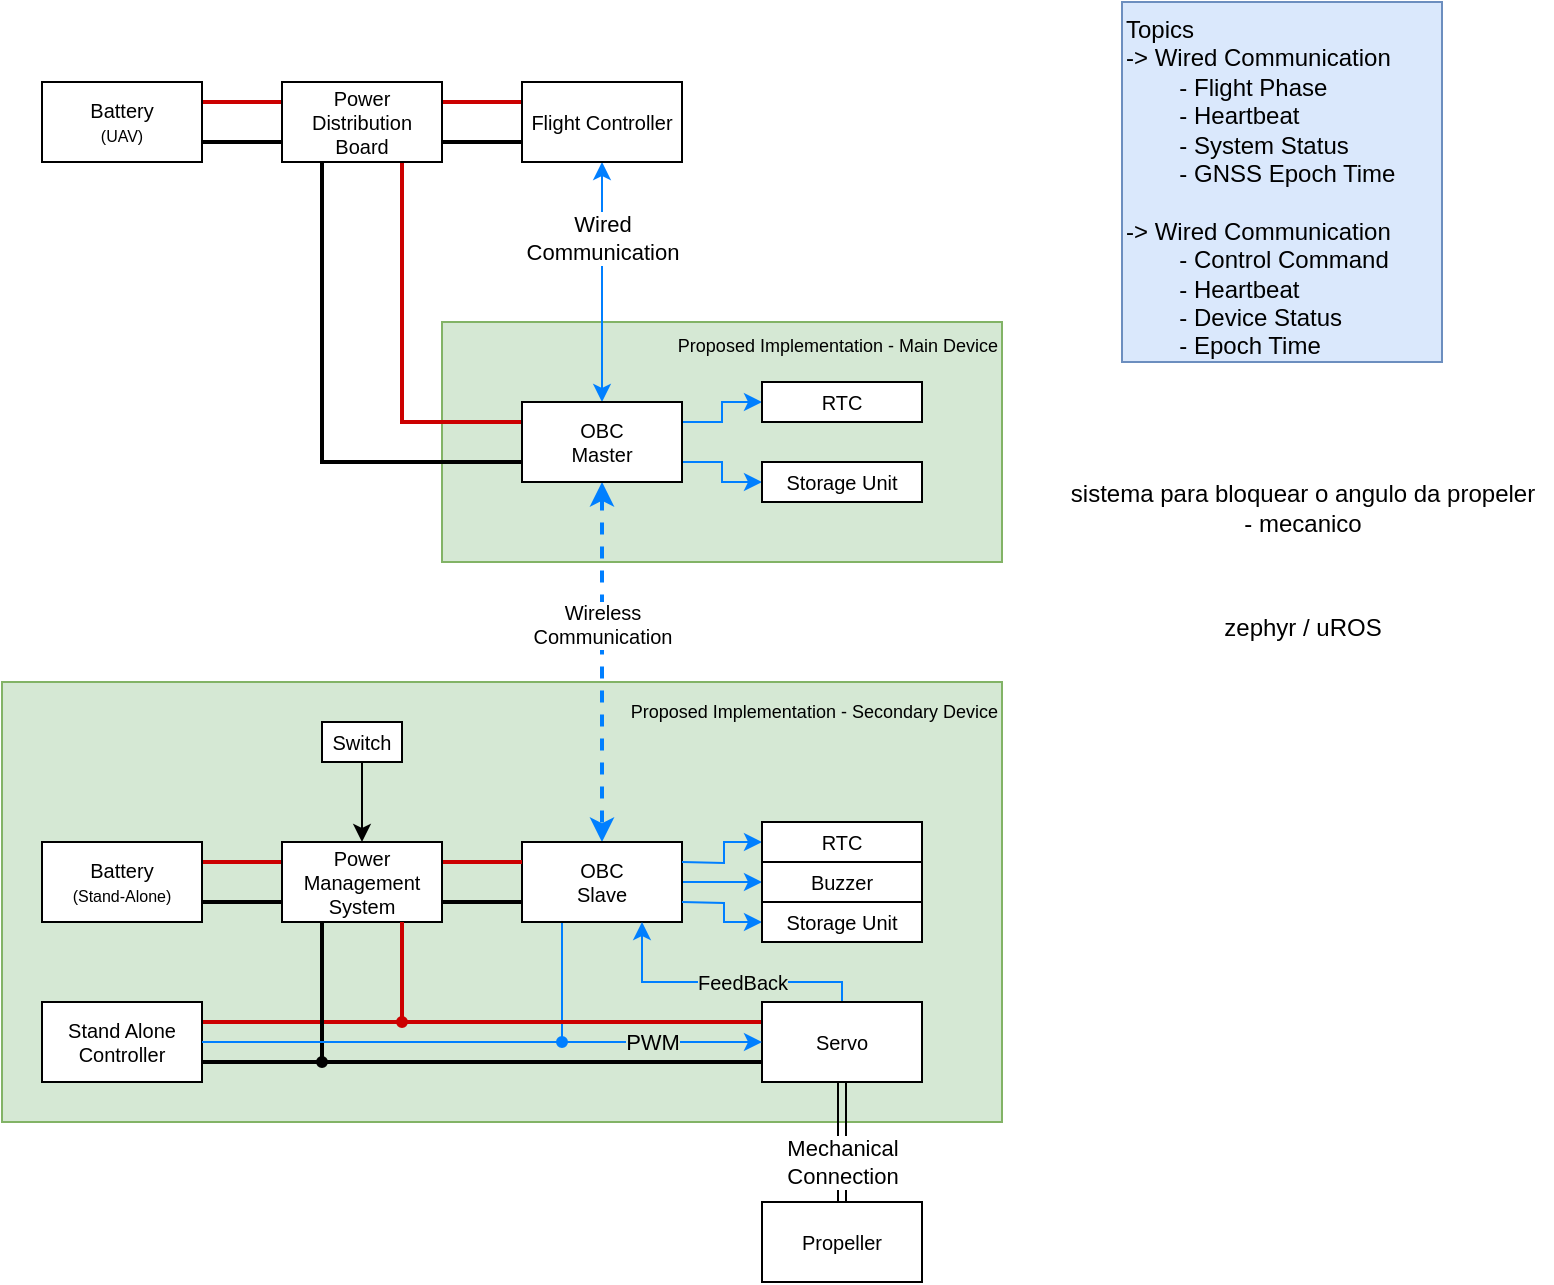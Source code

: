 <mxfile version="22.1.7" type="github" pages="4">
  <diagram name="system_diagram" id="tVcE4QUrPDovp9rtR5pz">
    <mxGraphModel dx="1434" dy="793" grid="1" gridSize="5" guides="1" tooltips="1" connect="1" arrows="1" fold="1" page="1" pageScale="1" pageWidth="1169" pageHeight="827" math="0" shadow="0">
      <root>
        <mxCell id="0" />
        <mxCell id="1" parent="0" />
        <mxCell id="_uj4PQ5bRNfCSbIJm02j-57" value="&lt;span style=&quot;color: rgb(0, 0, 0); font-family: Helvetica; font-size: 9px; font-style: normal; font-variant-ligatures: normal; font-variant-caps: normal; font-weight: 400; letter-spacing: normal; orphans: 2; text-indent: 0px; text-transform: none; widows: 2; word-spacing: 0px; -webkit-text-stroke-width: 0px; text-decoration-thickness: initial; text-decoration-style: initial; text-decoration-color: initial; float: none; display: inline !important;&quot;&gt;Proposed Implementation - Secondary Device&lt;br&gt;&lt;/span&gt;" style="rounded=0;whiteSpace=wrap;html=1;fillColor=#d5e8d4;strokeColor=#82b366;verticalAlign=top;align=right;labelBackgroundColor=none;" parent="1" vertex="1">
          <mxGeometry x="100" y="360" width="500" height="220" as="geometry" />
        </mxCell>
        <mxCell id="_uj4PQ5bRNfCSbIJm02j-56" value="Proposed Implementation - Main Device" style="rounded=0;whiteSpace=wrap;html=1;fillColor=#d5e8d4;strokeColor=#82b366;verticalAlign=top;align=right;fontSize=9;fontStyle=0" parent="1" vertex="1">
          <mxGeometry x="320" y="180" width="280" height="120" as="geometry" />
        </mxCell>
        <mxCell id="_uj4PQ5bRNfCSbIJm02j-11" style="edgeStyle=orthogonalEdgeStyle;rounded=0;orthogonalLoop=1;jettySize=auto;html=1;exitX=1;exitY=0.25;exitDx=0;exitDy=0;entryX=0;entryY=0.25;entryDx=0;entryDy=0;strokeColor=#CC0000;endArrow=none;endFill=0;strokeWidth=2;fontSize=10;" parent="1" source="_uj4PQ5bRNfCSbIJm02j-1" target="_uj4PQ5bRNfCSbIJm02j-2" edge="1">
          <mxGeometry relative="1" as="geometry" />
        </mxCell>
        <mxCell id="_uj4PQ5bRNfCSbIJm02j-12" style="edgeStyle=orthogonalEdgeStyle;rounded=0;orthogonalLoop=1;jettySize=auto;html=1;exitX=1;exitY=0.75;exitDx=0;exitDy=0;entryX=0;entryY=0.75;entryDx=0;entryDy=0;endArrow=none;endFill=0;strokeWidth=2;fontSize=10;" parent="1" source="_uj4PQ5bRNfCSbIJm02j-1" target="_uj4PQ5bRNfCSbIJm02j-2" edge="1">
          <mxGeometry relative="1" as="geometry" />
        </mxCell>
        <mxCell id="_uj4PQ5bRNfCSbIJm02j-1" value="Battery&lt;br style=&quot;font-size: 10px;&quot;&gt;&lt;font style=&quot;font-size: 8px;&quot;&gt;(UAV)&lt;/font&gt;" style="rounded=0;whiteSpace=wrap;html=1;fontSize=10;" parent="1" vertex="1">
          <mxGeometry x="120" y="60" width="80" height="40" as="geometry" />
        </mxCell>
        <mxCell id="_uj4PQ5bRNfCSbIJm02j-13" style="edgeStyle=orthogonalEdgeStyle;rounded=0;orthogonalLoop=1;jettySize=auto;html=1;exitX=1;exitY=0.25;exitDx=0;exitDy=0;entryX=0;entryY=0.25;entryDx=0;entryDy=0;strokeColor=#CC0000;endArrow=none;endFill=0;strokeWidth=2;fontSize=10;" parent="1" source="_uj4PQ5bRNfCSbIJm02j-2" target="_uj4PQ5bRNfCSbIJm02j-4" edge="1">
          <mxGeometry relative="1" as="geometry" />
        </mxCell>
        <mxCell id="_uj4PQ5bRNfCSbIJm02j-14" style="edgeStyle=orthogonalEdgeStyle;rounded=0;orthogonalLoop=1;jettySize=auto;html=1;exitX=1;exitY=0.75;exitDx=0;exitDy=0;entryX=0;entryY=0.75;entryDx=0;entryDy=0;endArrow=none;endFill=0;strokeWidth=2;fontSize=10;" parent="1" source="_uj4PQ5bRNfCSbIJm02j-2" target="_uj4PQ5bRNfCSbIJm02j-4" edge="1">
          <mxGeometry relative="1" as="geometry" />
        </mxCell>
        <mxCell id="_uj4PQ5bRNfCSbIJm02j-21" style="edgeStyle=orthogonalEdgeStyle;rounded=0;orthogonalLoop=1;jettySize=auto;html=1;exitX=0.75;exitY=1;exitDx=0;exitDy=0;entryX=0;entryY=0.25;entryDx=0;entryDy=0;strokeColor=#CC0000;endArrow=none;endFill=0;strokeWidth=2;fontSize=10;" parent="1" source="_uj4PQ5bRNfCSbIJm02j-2" target="_uj4PQ5bRNfCSbIJm02j-6" edge="1">
          <mxGeometry relative="1" as="geometry" />
        </mxCell>
        <mxCell id="_uj4PQ5bRNfCSbIJm02j-22" style="edgeStyle=orthogonalEdgeStyle;rounded=0;orthogonalLoop=1;jettySize=auto;html=1;exitX=0.25;exitY=1;exitDx=0;exitDy=0;entryX=0;entryY=0.75;entryDx=0;entryDy=0;endArrow=none;endFill=0;strokeWidth=2;fontSize=10;" parent="1" source="_uj4PQ5bRNfCSbIJm02j-2" target="_uj4PQ5bRNfCSbIJm02j-6" edge="1">
          <mxGeometry relative="1" as="geometry" />
        </mxCell>
        <mxCell id="_uj4PQ5bRNfCSbIJm02j-2" value="Power Distribution Board" style="rounded=0;whiteSpace=wrap;html=1;fontSize=10;" parent="1" vertex="1">
          <mxGeometry x="240" y="60" width="80" height="40" as="geometry" />
        </mxCell>
        <mxCell id="_uj4PQ5bRNfCSbIJm02j-19" style="edgeStyle=orthogonalEdgeStyle;rounded=0;orthogonalLoop=1;jettySize=auto;html=1;exitX=0.5;exitY=1;exitDx=0;exitDy=0;entryX=0.5;entryY=0;entryDx=0;entryDy=0;strokeColor=#007FFF;fontSize=10;startArrow=classic;startFill=1;endArrow=classic;endFill=1;" parent="1" source="_uj4PQ5bRNfCSbIJm02j-4" target="_uj4PQ5bRNfCSbIJm02j-6" edge="1">
          <mxGeometry relative="1" as="geometry" />
        </mxCell>
        <mxCell id="s3DaozMgUBLGVRtoMl2w-2" value="&lt;div&gt;Wired&lt;/div&gt;&lt;div&gt;Communication&lt;/div&gt;" style="edgeLabel;html=1;align=center;verticalAlign=middle;resizable=0;points=[];" parent="_uj4PQ5bRNfCSbIJm02j-19" vertex="1" connectable="0">
          <mxGeometry x="-0.225" y="2" relative="1" as="geometry">
            <mxPoint x="-2" y="-9" as="offset" />
          </mxGeometry>
        </mxCell>
        <mxCell id="_uj4PQ5bRNfCSbIJm02j-4" value="Flight Controller" style="rounded=0;whiteSpace=wrap;html=1;fontSize=10;" parent="1" vertex="1">
          <mxGeometry x="360" y="60" width="80" height="40" as="geometry" />
        </mxCell>
        <mxCell id="_uj4PQ5bRNfCSbIJm02j-9" value="" style="edgeStyle=orthogonalEdgeStyle;rounded=0;orthogonalLoop=1;jettySize=auto;html=1;strokeColor=#007FFF;exitX=1;exitY=0.25;exitDx=0;exitDy=0;fontSize=10;" parent="1" source="_uj4PQ5bRNfCSbIJm02j-6" target="_uj4PQ5bRNfCSbIJm02j-8" edge="1">
          <mxGeometry relative="1" as="geometry" />
        </mxCell>
        <mxCell id="_uj4PQ5bRNfCSbIJm02j-23" style="edgeStyle=orthogonalEdgeStyle;rounded=0;orthogonalLoop=1;jettySize=auto;html=1;exitX=1;exitY=0.75;exitDx=0;exitDy=0;entryX=0;entryY=0.5;entryDx=0;entryDy=0;strokeColor=#007FFF;fontSize=10;" parent="1" source="_uj4PQ5bRNfCSbIJm02j-6" target="_uj4PQ5bRNfCSbIJm02j-10" edge="1">
          <mxGeometry relative="1" as="geometry" />
        </mxCell>
        <mxCell id="_uj4PQ5bRNfCSbIJm02j-25" value="" style="edgeStyle=orthogonalEdgeStyle;rounded=0;orthogonalLoop=1;jettySize=auto;html=1;dashed=1;strokeWidth=2;strokeColor=#007FFF;fontSize=10;startArrow=classic;startFill=1;" parent="1" source="_uj4PQ5bRNfCSbIJm02j-6" target="_uj4PQ5bRNfCSbIJm02j-24" edge="1">
          <mxGeometry relative="1" as="geometry" />
        </mxCell>
        <mxCell id="_uj4PQ5bRNfCSbIJm02j-55" value="Wireless&lt;br style=&quot;font-size: 10px;&quot;&gt;Communication" style="edgeLabel;html=1;align=center;verticalAlign=middle;resizable=0;points=[];fontSize=10;" parent="_uj4PQ5bRNfCSbIJm02j-25" vertex="1" connectable="0">
          <mxGeometry x="0.15" y="2" relative="1" as="geometry">
            <mxPoint x="-2" y="-33" as="offset" />
          </mxGeometry>
        </mxCell>
        <mxCell id="_uj4PQ5bRNfCSbIJm02j-6" value="OBC&lt;br style=&quot;font-size: 10px;&quot;&gt;Master" style="rounded=0;whiteSpace=wrap;html=1;fontSize=10;" parent="1" vertex="1">
          <mxGeometry x="360" y="220" width="80" height="40" as="geometry" />
        </mxCell>
        <mxCell id="_uj4PQ5bRNfCSbIJm02j-8" value="RTC" style="rounded=0;whiteSpace=wrap;html=1;fontSize=10;" parent="1" vertex="1">
          <mxGeometry x="480" y="210" width="80" height="20" as="geometry" />
        </mxCell>
        <mxCell id="_uj4PQ5bRNfCSbIJm02j-10" value="Storage Unit" style="rounded=0;whiteSpace=wrap;html=1;fontSize=10;" parent="1" vertex="1">
          <mxGeometry x="480" y="250" width="80" height="20" as="geometry" />
        </mxCell>
        <mxCell id="bVLdCfMsv9ZkEpp4oeo9-4" style="edgeStyle=orthogonalEdgeStyle;rounded=0;orthogonalLoop=1;jettySize=auto;html=1;exitX=1;exitY=0.5;exitDx=0;exitDy=0;entryX=0;entryY=0.5;entryDx=0;entryDy=0;strokeColor=#007FFF;" parent="1" source="_uj4PQ5bRNfCSbIJm02j-24" target="bVLdCfMsv9ZkEpp4oeo9-1" edge="1">
          <mxGeometry relative="1" as="geometry" />
        </mxCell>
        <mxCell id="bVLdCfMsv9ZkEpp4oeo9-6" style="edgeStyle=orthogonalEdgeStyle;rounded=0;orthogonalLoop=1;jettySize=auto;html=1;exitX=0.25;exitY=1;exitDx=0;exitDy=0;entryX=0.5;entryY=0;entryDx=0;entryDy=0;strokeColor=#007FFF;endArrow=none;endFill=0;" parent="1" source="_uj4PQ5bRNfCSbIJm02j-24" target="bVLdCfMsv9ZkEpp4oeo9-18" edge="1">
          <mxGeometry relative="1" as="geometry" />
        </mxCell>
        <mxCell id="_uj4PQ5bRNfCSbIJm02j-24" value="OBC&lt;br style=&quot;font-size: 10px;&quot;&gt;Slave" style="rounded=0;whiteSpace=wrap;html=1;fontSize=10;" parent="1" vertex="1">
          <mxGeometry x="360" y="440" width="80" height="40" as="geometry" />
        </mxCell>
        <mxCell id="_uj4PQ5bRNfCSbIJm02j-36" style="edgeStyle=orthogonalEdgeStyle;rounded=0;orthogonalLoop=1;jettySize=auto;html=1;exitX=1;exitY=0.25;exitDx=0;exitDy=0;entryX=0;entryY=0.25;entryDx=0;entryDy=0;strokeColor=#CC0000;endArrow=none;endFill=0;strokeWidth=2;fontSize=10;" parent="1" source="_uj4PQ5bRNfCSbIJm02j-38" target="_uj4PQ5bRNfCSbIJm02j-41" edge="1">
          <mxGeometry relative="1" as="geometry" />
        </mxCell>
        <mxCell id="_uj4PQ5bRNfCSbIJm02j-37" style="edgeStyle=orthogonalEdgeStyle;rounded=0;orthogonalLoop=1;jettySize=auto;html=1;exitX=1;exitY=0.75;exitDx=0;exitDy=0;entryX=0;entryY=0.75;entryDx=0;entryDy=0;endArrow=none;endFill=0;strokeWidth=2;fontSize=10;" parent="1" source="_uj4PQ5bRNfCSbIJm02j-38" target="_uj4PQ5bRNfCSbIJm02j-41" edge="1">
          <mxGeometry relative="1" as="geometry" />
        </mxCell>
        <mxCell id="_uj4PQ5bRNfCSbIJm02j-38" value="Battery&lt;br style=&quot;font-size: 10px;&quot;&gt;&lt;font style=&quot;font-size: 8px;&quot;&gt;(Stand-Alone)&lt;/font&gt;" style="rounded=0;whiteSpace=wrap;html=1;fontSize=10;" parent="1" vertex="1">
          <mxGeometry x="120" y="440" width="80" height="40" as="geometry" />
        </mxCell>
        <mxCell id="_uj4PQ5bRNfCSbIJm02j-39" style="edgeStyle=orthogonalEdgeStyle;rounded=0;orthogonalLoop=1;jettySize=auto;html=1;exitX=1;exitY=0.25;exitDx=0;exitDy=0;entryX=0;entryY=0.25;entryDx=0;entryDy=0;strokeColor=#CC0000;endArrow=none;endFill=0;strokeWidth=2;fontSize=10;" parent="1" source="_uj4PQ5bRNfCSbIJm02j-41" target="_uj4PQ5bRNfCSbIJm02j-24" edge="1">
          <mxGeometry relative="1" as="geometry">
            <mxPoint x="360" y="450" as="targetPoint" />
          </mxGeometry>
        </mxCell>
        <mxCell id="_uj4PQ5bRNfCSbIJm02j-40" style="edgeStyle=orthogonalEdgeStyle;rounded=0;orthogonalLoop=1;jettySize=auto;html=1;exitX=1;exitY=0.75;exitDx=0;exitDy=0;entryX=0;entryY=0.75;entryDx=0;entryDy=0;endArrow=none;endFill=0;strokeWidth=2;fontSize=10;" parent="1" source="_uj4PQ5bRNfCSbIJm02j-41" target="_uj4PQ5bRNfCSbIJm02j-24" edge="1">
          <mxGeometry relative="1" as="geometry">
            <mxPoint x="360" y="470" as="targetPoint" />
          </mxGeometry>
        </mxCell>
        <mxCell id="_uj4PQ5bRNfCSbIJm02j-49" style="edgeStyle=orthogonalEdgeStyle;rounded=0;orthogonalLoop=1;jettySize=auto;html=1;exitX=1;exitY=0.5;exitDx=0;exitDy=0;entryX=0;entryY=0.25;entryDx=0;entryDy=0;strokeWidth=2;strokeColor=#CC0000;endArrow=none;endFill=0;fontSize=10;" parent="1" source="bVLdCfMsv9ZkEpp4oeo9-14" target="_uj4PQ5bRNfCSbIJm02j-48" edge="1">
          <mxGeometry relative="1" as="geometry">
            <Array as="points">
              <mxPoint x="330" y="530" />
              <mxPoint x="330" y="530" />
            </Array>
          </mxGeometry>
        </mxCell>
        <mxCell id="_uj4PQ5bRNfCSbIJm02j-50" style="edgeStyle=orthogonalEdgeStyle;rounded=0;orthogonalLoop=1;jettySize=auto;html=1;exitX=0.5;exitY=1;exitDx=0;exitDy=0;entryX=0;entryY=0.75;entryDx=0;entryDy=0;strokeWidth=2;endArrow=none;endFill=0;fontSize=10;" parent="1" source="bVLdCfMsv9ZkEpp4oeo9-11" edge="1">
          <mxGeometry relative="1" as="geometry">
            <mxPoint x="261" y="532" as="sourcePoint" />
            <mxPoint x="481" y="550" as="targetPoint" />
            <Array as="points">
              <mxPoint x="260" y="550" />
            </Array>
          </mxGeometry>
        </mxCell>
        <mxCell id="_uj4PQ5bRNfCSbIJm02j-41" value="Power Management System" style="rounded=0;whiteSpace=wrap;html=1;fontSize=10;" parent="1" vertex="1">
          <mxGeometry x="240" y="440" width="80" height="40" as="geometry" />
        </mxCell>
        <mxCell id="_uj4PQ5bRNfCSbIJm02j-44" value="" style="edgeStyle=orthogonalEdgeStyle;rounded=0;orthogonalLoop=1;jettySize=auto;html=1;strokeColor=#007FFF;exitX=1;exitY=0.25;exitDx=0;exitDy=0;fontSize=10;entryX=0;entryY=0.5;entryDx=0;entryDy=0;" parent="1" target="_uj4PQ5bRNfCSbIJm02j-46" edge="1">
          <mxGeometry relative="1" as="geometry">
            <mxPoint x="440" y="450" as="sourcePoint" />
          </mxGeometry>
        </mxCell>
        <mxCell id="_uj4PQ5bRNfCSbIJm02j-45" style="edgeStyle=orthogonalEdgeStyle;rounded=0;orthogonalLoop=1;jettySize=auto;html=1;exitX=1;exitY=0.75;exitDx=0;exitDy=0;entryX=0;entryY=0.5;entryDx=0;entryDy=0;strokeColor=#007FFF;fontSize=10;" parent="1" target="_uj4PQ5bRNfCSbIJm02j-47" edge="1">
          <mxGeometry relative="1" as="geometry">
            <mxPoint x="440" y="470" as="sourcePoint" />
          </mxGeometry>
        </mxCell>
        <mxCell id="_uj4PQ5bRNfCSbIJm02j-46" value="RTC" style="rounded=0;whiteSpace=wrap;html=1;fontSize=10;" parent="1" vertex="1">
          <mxGeometry x="480" y="430" width="80" height="20" as="geometry" />
        </mxCell>
        <mxCell id="_uj4PQ5bRNfCSbIJm02j-47" value="Storage Unit" style="rounded=0;whiteSpace=wrap;html=1;fontSize=10;" parent="1" vertex="1">
          <mxGeometry x="480" y="470" width="80" height="20" as="geometry" />
        </mxCell>
        <mxCell id="_uj4PQ5bRNfCSbIJm02j-51" style="edgeStyle=orthogonalEdgeStyle;rounded=0;orthogonalLoop=1;jettySize=auto;html=1;exitX=0.5;exitY=0;exitDx=0;exitDy=0;entryX=0.75;entryY=1;entryDx=0;entryDy=0;strokeColor=#007FFF;fontSize=10;" parent="1" source="_uj4PQ5bRNfCSbIJm02j-48" target="_uj4PQ5bRNfCSbIJm02j-24" edge="1">
          <mxGeometry relative="1" as="geometry">
            <Array as="points">
              <mxPoint x="520" y="510" />
              <mxPoint x="420" y="510" />
            </Array>
          </mxGeometry>
        </mxCell>
        <mxCell id="_uj4PQ5bRNfCSbIJm02j-52" value="&lt;span style=&quot;&quot;&gt;FeedBack&lt;/span&gt;" style="edgeLabel;html=1;align=center;verticalAlign=middle;resizable=0;points=[];fontSize=10;labelBackgroundColor=#D5E8D4;" parent="_uj4PQ5bRNfCSbIJm02j-51" vertex="1" connectable="0">
          <mxGeometry x="0.569" y="-1" relative="1" as="geometry">
            <mxPoint x="49" as="offset" />
          </mxGeometry>
        </mxCell>
        <mxCell id="_uj4PQ5bRNfCSbIJm02j-59" value="" style="edgeStyle=orthogonalEdgeStyle;rounded=0;orthogonalLoop=1;jettySize=auto;html=1;endArrow=none;endFill=0;shape=link;" parent="1" source="_uj4PQ5bRNfCSbIJm02j-48" target="_uj4PQ5bRNfCSbIJm02j-58" edge="1">
          <mxGeometry relative="1" as="geometry" />
        </mxCell>
        <mxCell id="_uj4PQ5bRNfCSbIJm02j-60" value="Mechanical&lt;br&gt;Connection" style="edgeLabel;html=1;align=center;verticalAlign=middle;resizable=0;points=[];" parent="_uj4PQ5bRNfCSbIJm02j-59" vertex="1" connectable="0">
          <mxGeometry x="0.591" y="1" relative="1" as="geometry">
            <mxPoint x="-1" y="-8" as="offset" />
          </mxGeometry>
        </mxCell>
        <mxCell id="_uj4PQ5bRNfCSbIJm02j-48" value="Servo" style="rounded=0;whiteSpace=wrap;html=1;fontSize=10;" parent="1" vertex="1">
          <mxGeometry x="480" y="520" width="80" height="40" as="geometry" />
        </mxCell>
        <mxCell id="_uj4PQ5bRNfCSbIJm02j-54" value="" style="edgeStyle=orthogonalEdgeStyle;rounded=0;orthogonalLoop=1;jettySize=auto;html=1;fontSize=10;" parent="1" source="_uj4PQ5bRNfCSbIJm02j-53" target="_uj4PQ5bRNfCSbIJm02j-41" edge="1">
          <mxGeometry relative="1" as="geometry" />
        </mxCell>
        <mxCell id="_uj4PQ5bRNfCSbIJm02j-53" value="Switch" style="rounded=0;whiteSpace=wrap;html=1;fontSize=10;" parent="1" vertex="1">
          <mxGeometry x="260" y="380" width="40" height="20" as="geometry" />
        </mxCell>
        <mxCell id="_uj4PQ5bRNfCSbIJm02j-58" value="Propeller" style="rounded=0;whiteSpace=wrap;html=1;fontSize=10;" parent="1" vertex="1">
          <mxGeometry x="480" y="620" width="80" height="40" as="geometry" />
        </mxCell>
        <mxCell id="s3DaozMgUBLGVRtoMl2w-4" value="&lt;div&gt;Topics&lt;/div&gt;&lt;div&gt;-&amp;gt; Wired Communication&lt;br&gt;&lt;/div&gt;&lt;div&gt;&lt;span style=&quot;&quot;&gt;&lt;span style=&quot;white-space: pre;&quot;&gt;&amp;nbsp;&amp;nbsp;&amp;nbsp;&amp;nbsp;&lt;span style=&quot;white-space: pre;&quot;&gt;&#x9;&lt;/span&gt;&lt;/span&gt;&lt;/span&gt;- Flight Phase&lt;/div&gt;&lt;div&gt;&lt;span style=&quot;&quot;&gt;&lt;span style=&quot;white-space: pre;&quot;&gt;&amp;nbsp;&amp;nbsp;&amp;nbsp;&amp;nbsp;&lt;span style=&quot;white-space: pre;&quot;&gt;&#x9;&lt;/span&gt;&lt;/span&gt;&lt;/span&gt;- Heartbeat&lt;/div&gt;&lt;div&gt;&lt;span style=&quot;white-space: pre;&quot;&gt;&#x9;&lt;/span&gt;- System Status&lt;br&gt;&lt;/div&gt;&lt;div&gt;&lt;span style=&quot;&quot;&gt;&lt;span style=&quot;white-space: pre;&quot;&gt;&amp;nbsp;&amp;nbsp;&amp;nbsp;&amp;nbsp;&lt;/span&gt;&lt;/span&gt;&lt;span style=&quot;white-space: pre;&quot;&gt;&#x9;&lt;/span&gt;- GNSS Epoch Time&lt;/div&gt;&lt;div&gt;&lt;br&gt;&lt;/div&gt;&lt;div&gt;-&amp;gt; Wired Communication&lt;br&gt;&lt;div&gt;&lt;span style=&quot;white-space: pre;&quot;&gt;&#x9;&lt;/span&gt;- Control Command&lt;br&gt;&lt;/div&gt;&lt;div&gt;&lt;span style=&quot;&quot;&gt;&lt;span style=&quot;white-space: pre;&quot;&gt;&amp;nbsp;&amp;nbsp;&amp;nbsp;&amp;nbsp;&lt;span style=&quot;white-space: pre;&quot;&gt;&#x9;&lt;/span&gt;&lt;/span&gt;&lt;/span&gt;- Heartbeat&lt;br&gt;&lt;/div&gt;&lt;div&gt;&lt;span style=&quot;white-space: pre;&quot;&gt;&#x9;&lt;/span&gt;- Device Status&lt;/div&gt;&lt;div&gt;&lt;span style=&quot;white-space: pre;&quot;&gt;&#x9;&lt;/span&gt;- Epoch Time&lt;/div&gt;&lt;div&gt;&lt;br&gt;&lt;/div&gt;&lt;/div&gt;" style="text;html=1;strokeColor=#6c8ebf;fillColor=#dae8fc;align=left;verticalAlign=top;whiteSpace=wrap;rounded=0;" parent="1" vertex="1">
          <mxGeometry x="660" y="20" width="160" height="180" as="geometry" />
        </mxCell>
        <mxCell id="bVLdCfMsv9ZkEpp4oeo9-1" value="Buzzer" style="rounded=0;whiteSpace=wrap;html=1;fontSize=10;" parent="1" vertex="1">
          <mxGeometry x="480" y="450" width="80" height="20" as="geometry" />
        </mxCell>
        <mxCell id="bVLdCfMsv9ZkEpp4oeo9-2" value="&lt;div&gt;sistema para bloquear o angulo da propeler&lt;/div&gt;&lt;div&gt;- mecanico&lt;br&gt;&lt;/div&gt;" style="text;html=1;align=center;verticalAlign=middle;resizable=0;points=[];autosize=1;strokeColor=none;fillColor=none;" parent="1" vertex="1">
          <mxGeometry x="625" y="253" width="250" height="40" as="geometry" />
        </mxCell>
        <mxCell id="bVLdCfMsv9ZkEpp4oeo9-3" value="&lt;div&gt;zephyr / uROS&lt;/div&gt;" style="text;html=1;align=center;verticalAlign=middle;resizable=0;points=[];autosize=1;strokeColor=none;fillColor=none;" parent="1" vertex="1">
          <mxGeometry x="700" y="318" width="100" height="30" as="geometry" />
        </mxCell>
        <mxCell id="bVLdCfMsv9ZkEpp4oeo9-10" style="edgeStyle=orthogonalEdgeStyle;rounded=0;orthogonalLoop=1;jettySize=auto;html=1;exitX=1;exitY=0.5;exitDx=0;exitDy=0;entryX=0;entryY=0.5;entryDx=0;entryDy=0;strokeColor=#007FFF;" parent="1" source="bVLdCfMsv9ZkEpp4oeo9-18" target="_uj4PQ5bRNfCSbIJm02j-48" edge="1">
          <mxGeometry relative="1" as="geometry" />
        </mxCell>
        <mxCell id="bVLdCfMsv9ZkEpp4oeo9-17" value="PWM" style="edgeLabel;html=1;align=center;verticalAlign=middle;resizable=0;points=[];labelBackgroundColor=#D5E8D4;" parent="bVLdCfMsv9ZkEpp4oeo9-10" vertex="1" connectable="0">
          <mxGeometry x="0.179" y="-1" relative="1" as="geometry">
            <mxPoint x="-15" y="-1" as="offset" />
          </mxGeometry>
        </mxCell>
        <mxCell id="bVLdCfMsv9ZkEpp4oeo9-13" style="edgeStyle=orthogonalEdgeStyle;rounded=0;orthogonalLoop=1;jettySize=auto;html=1;exitX=1;exitY=0.75;exitDx=0;exitDy=0;entryX=0;entryY=0.5;entryDx=0;entryDy=0;endArrow=none;endFill=0;strokeWidth=2;" parent="1" source="bVLdCfMsv9ZkEpp4oeo9-5" target="bVLdCfMsv9ZkEpp4oeo9-11" edge="1">
          <mxGeometry relative="1" as="geometry">
            <Array as="points">
              <mxPoint x="255" y="550" />
            </Array>
          </mxGeometry>
        </mxCell>
        <mxCell id="bVLdCfMsv9ZkEpp4oeo9-16" style="edgeStyle=orthogonalEdgeStyle;rounded=0;orthogonalLoop=1;jettySize=auto;html=1;entryX=0;entryY=0.5;entryDx=0;entryDy=0;strokeColor=#CC0000;strokeWidth=2;endArrow=none;endFill=0;exitX=1;exitY=0.25;exitDx=0;exitDy=0;" parent="1" source="bVLdCfMsv9ZkEpp4oeo9-5" target="bVLdCfMsv9ZkEpp4oeo9-14" edge="1">
          <mxGeometry relative="1" as="geometry">
            <mxPoint x="210" y="550" as="sourcePoint" />
            <Array as="points" />
          </mxGeometry>
        </mxCell>
        <mxCell id="bVLdCfMsv9ZkEpp4oeo9-5" value="Stand Alone&lt;br&gt;&lt;div&gt;Controller&lt;/div&gt;" style="rounded=0;whiteSpace=wrap;html=1;fontSize=10;" parent="1" vertex="1">
          <mxGeometry x="120" y="520" width="80" height="40" as="geometry" />
        </mxCell>
        <mxCell id="bVLdCfMsv9ZkEpp4oeo9-12" value="" style="edgeStyle=orthogonalEdgeStyle;rounded=0;orthogonalLoop=1;jettySize=auto;html=1;exitX=0.25;exitY=1;exitDx=0;exitDy=0;entryX=0.5;entryY=0;entryDx=0;entryDy=0;strokeWidth=2;endArrow=none;endFill=0;fontSize=10;" parent="1" source="_uj4PQ5bRNfCSbIJm02j-41" target="bVLdCfMsv9ZkEpp4oeo9-11" edge="1">
          <mxGeometry relative="1" as="geometry">
            <mxPoint x="260" y="480" as="sourcePoint" />
            <mxPoint x="480" y="550" as="targetPoint" />
            <Array as="points">
              <mxPoint x="260" y="500" />
              <mxPoint x="260" y="500" />
            </Array>
          </mxGeometry>
        </mxCell>
        <mxCell id="bVLdCfMsv9ZkEpp4oeo9-11" value="" style="ellipse;whiteSpace=wrap;html=1;aspect=fixed;fillColor=#000000;" parent="1" vertex="1">
          <mxGeometry x="257.5" y="547.5" width="5" height="5" as="geometry" />
        </mxCell>
        <mxCell id="bVLdCfMsv9ZkEpp4oeo9-15" value="" style="edgeStyle=orthogonalEdgeStyle;rounded=0;orthogonalLoop=1;jettySize=auto;html=1;exitX=0.75;exitY=1;exitDx=0;exitDy=0;entryX=0.5;entryY=0;entryDx=0;entryDy=0;strokeWidth=2;strokeColor=#CC0000;endArrow=none;endFill=0;fontSize=10;" parent="1" source="_uj4PQ5bRNfCSbIJm02j-41" target="bVLdCfMsv9ZkEpp4oeo9-14" edge="1">
          <mxGeometry relative="1" as="geometry">
            <mxPoint x="300" y="480" as="sourcePoint" />
            <mxPoint x="480" y="530" as="targetPoint" />
          </mxGeometry>
        </mxCell>
        <mxCell id="bVLdCfMsv9ZkEpp4oeo9-14" value="" style="ellipse;whiteSpace=wrap;html=1;aspect=fixed;fillColor=#CC0000;strokeColor=#CC0000;" parent="1" vertex="1">
          <mxGeometry x="297.5" y="527.5" width="5" height="5" as="geometry" />
        </mxCell>
        <mxCell id="bVLdCfMsv9ZkEpp4oeo9-19" value="" style="edgeStyle=orthogonalEdgeStyle;rounded=0;orthogonalLoop=1;jettySize=auto;html=1;exitX=1;exitY=0.5;exitDx=0;exitDy=0;entryX=0;entryY=0.5;entryDx=0;entryDy=0;strokeColor=#007FFF;endArrow=none;endFill=0;" parent="1" source="bVLdCfMsv9ZkEpp4oeo9-5" target="bVLdCfMsv9ZkEpp4oeo9-18" edge="1">
          <mxGeometry relative="1" as="geometry">
            <mxPoint x="200" y="540" as="sourcePoint" />
            <mxPoint x="480" y="540" as="targetPoint" />
          </mxGeometry>
        </mxCell>
        <mxCell id="bVLdCfMsv9ZkEpp4oeo9-18" value="" style="ellipse;whiteSpace=wrap;html=1;aspect=fixed;fillColor=#007FFF;strokeColor=#007FFF;" parent="1" vertex="1">
          <mxGeometry x="377.5" y="537.5" width="5" height="5" as="geometry" />
        </mxCell>
      </root>
    </mxGraphModel>
  </diagram>
  <diagram id="7r8Vv6GKrRS1j5sIoiyy" name="flow_chart_MAIN">
    <mxGraphModel dx="2416" dy="690" grid="1" gridSize="10" guides="1" tooltips="1" connect="1" arrows="1" fold="1" page="1" pageScale="1" pageWidth="1169" pageHeight="827" math="0" shadow="0">
      <root>
        <mxCell id="0" />
        <mxCell id="1" parent="0" />
        <mxCell id="NvsjDtZwHqaBSDdbRvzp-6" value="" style="edgeStyle=orthogonalEdgeStyle;rounded=0;orthogonalLoop=1;jettySize=auto;html=1;" edge="1" parent="1" source="NvsjDtZwHqaBSDdbRvzp-7">
          <mxGeometry relative="1" as="geometry">
            <mxPoint x="-660" y="200" as="targetPoint" />
          </mxGeometry>
        </mxCell>
        <mxCell id="NvsjDtZwHqaBSDdbRvzp-7" value="" style="ellipse;whiteSpace=wrap;html=1;aspect=fixed;fillColor=#000000;" vertex="1" parent="1">
          <mxGeometry x="-670" y="140" width="20" height="20" as="geometry" />
        </mxCell>
        <mxCell id="NvsjDtZwHqaBSDdbRvzp-72" value="" style="edgeStyle=orthogonalEdgeStyle;rounded=0;orthogonalLoop=1;jettySize=auto;html=1;exitX=0.25;exitY=1;exitDx=0;exitDy=0;entryX=0.25;entryY=0;entryDx=0;entryDy=0;" edge="1" parent="1" source="NvsjDtZwHqaBSDdbRvzp-8" target="NvsjDtZwHqaBSDdbRvzp-13">
          <mxGeometry relative="1" as="geometry">
            <mxPoint x="-660.0" y="280" as="targetPoint" />
            <Array as="points">
              <mxPoint x="-690" y="280" />
              <mxPoint x="-770" y="280" />
            </Array>
          </mxGeometry>
        </mxCell>
        <mxCell id="V0D8GZ3cyq2E2Aa2CyLy-7" style="edgeStyle=orthogonalEdgeStyle;rounded=0;orthogonalLoop=1;jettySize=auto;html=1;exitX=0.5;exitY=1;exitDx=0;exitDy=0;entryX=0.5;entryY=0;entryDx=0;entryDy=0;" edge="1" parent="1" source="NvsjDtZwHqaBSDdbRvzp-8" target="NvsjDtZwHqaBSDdbRvzp-9">
          <mxGeometry relative="1" as="geometry" />
        </mxCell>
        <mxCell id="V0D8GZ3cyq2E2Aa2CyLy-9" style="edgeStyle=orthogonalEdgeStyle;rounded=0;orthogonalLoop=1;jettySize=auto;html=1;exitX=0.75;exitY=1;exitDx=0;exitDy=0;entryX=0.75;entryY=0;entryDx=0;entryDy=0;" edge="1" parent="1" source="NvsjDtZwHqaBSDdbRvzp-8" target="NvsjDtZwHqaBSDdbRvzp-11">
          <mxGeometry relative="1" as="geometry">
            <Array as="points">
              <mxPoint x="-630" y="280" />
              <mxPoint x="-570" y="280" />
              <mxPoint x="-570" y="400" />
              <mxPoint x="-630" y="400" />
            </Array>
          </mxGeometry>
        </mxCell>
        <mxCell id="NvsjDtZwHqaBSDdbRvzp-8" value="Prepare" style="shape=process;whiteSpace=wrap;html=1;backgroundOutline=1;" vertex="1" parent="1">
          <mxGeometry x="-720" y="200" width="120" height="40" as="geometry" />
        </mxCell>
        <mxCell id="V0D8GZ3cyq2E2Aa2CyLy-3" value="" style="edgeStyle=orthogonalEdgeStyle;rounded=0;orthogonalLoop=1;jettySize=auto;html=1;entryX=0.75;entryY=0;entryDx=0;entryDy=0;exitX=0.25;exitY=1;exitDx=0;exitDy=0;" edge="1" parent="1" source="NvsjDtZwHqaBSDdbRvzp-9" target="NvsjDtZwHqaBSDdbRvzp-13">
          <mxGeometry relative="1" as="geometry" />
        </mxCell>
        <mxCell id="V0D8GZ3cyq2E2Aa2CyLy-4" value="" style="edgeStyle=orthogonalEdgeStyle;rounded=0;orthogonalLoop=1;jettySize=auto;html=1;entryX=0.5;entryY=0;entryDx=0;entryDy=0;" edge="1" parent="1" source="NvsjDtZwHqaBSDdbRvzp-9" target="NvsjDtZwHqaBSDdbRvzp-11">
          <mxGeometry relative="1" as="geometry" />
        </mxCell>
        <mxCell id="NvsjDtZwHqaBSDdbRvzp-9" value="Mission" style="shape=process;whiteSpace=wrap;html=1;backgroundOutline=1;" vertex="1" parent="1">
          <mxGeometry x="-720" y="320" width="120" height="40" as="geometry" />
        </mxCell>
        <mxCell id="NvsjDtZwHqaBSDdbRvzp-11" value="Shutdown" style="shape=process;whiteSpace=wrap;html=1;backgroundOutline=1;" vertex="1" parent="1">
          <mxGeometry x="-720" y="560" width="120" height="40" as="geometry" />
        </mxCell>
        <mxCell id="V0D8GZ3cyq2E2Aa2CyLy-5" style="edgeStyle=orthogonalEdgeStyle;rounded=0;orthogonalLoop=1;jettySize=auto;html=1;exitX=0.25;exitY=1;exitDx=0;exitDy=0;entryX=0;entryY=0.5;entryDx=0;entryDy=0;" edge="1" parent="1" source="NvsjDtZwHqaBSDdbRvzp-13" target="NvsjDtZwHqaBSDdbRvzp-8">
          <mxGeometry relative="1" as="geometry">
            <Array as="points">
              <mxPoint x="-770" y="520" />
              <mxPoint x="-840" y="520" />
              <mxPoint x="-840" y="220" />
            </Array>
          </mxGeometry>
        </mxCell>
        <mxCell id="V0D8GZ3cyq2E2Aa2CyLy-10" style="edgeStyle=orthogonalEdgeStyle;rounded=0;orthogonalLoop=1;jettySize=auto;html=1;exitX=0.75;exitY=1;exitDx=0;exitDy=0;entryX=0.25;entryY=0;entryDx=0;entryDy=0;" edge="1" parent="1" source="NvsjDtZwHqaBSDdbRvzp-13" target="NvsjDtZwHqaBSDdbRvzp-11">
          <mxGeometry relative="1" as="geometry">
            <Array as="points">
              <mxPoint x="-750" y="520" />
              <mxPoint x="-690" y="520" />
            </Array>
          </mxGeometry>
        </mxCell>
        <mxCell id="NvsjDtZwHqaBSDdbRvzp-13" value="Error" style="shape=process;whiteSpace=wrap;html=1;backgroundOutline=1;" vertex="1" parent="1">
          <mxGeometry x="-800" y="440" width="120" height="40" as="geometry" />
        </mxCell>
      </root>
    </mxGraphModel>
  </diagram>
  <diagram id="wv25SGWMN7QkM-HtMPLh" name="flow_chart_PREPARE">
    <mxGraphModel dx="1195" dy="1830" grid="1" gridSize="10" guides="1" tooltips="1" connect="1" arrows="1" fold="1" page="1" pageScale="1" pageWidth="827" pageHeight="1169" math="0" shadow="0">
      <root>
        <mxCell id="0" />
        <mxCell id="1" parent="0" />
        <mxCell id="P3Uv4zdJXDVAGW_rdUTj-1" style="edgeStyle=orthogonalEdgeStyle;rounded=0;orthogonalLoop=1;jettySize=auto;html=1;exitX=1;exitY=0.5;exitDx=0;exitDy=0;entryX=0.5;entryY=0;entryDx=0;entryDy=0;" edge="1" parent="1" source="P3Uv4zdJXDVAGW_rdUTj-6" target="P3Uv4zdJXDVAGW_rdUTj-16">
          <mxGeometry relative="1" as="geometry">
            <mxPoint x="440" y="260" as="targetPoint" />
            <Array as="points">
              <mxPoint x="480" y="380" />
              <mxPoint x="480" y="120" />
              <mxPoint x="380" y="120" />
            </Array>
          </mxGeometry>
        </mxCell>
        <mxCell id="P3Uv4zdJXDVAGW_rdUTj-2" value="No" style="edgeLabel;html=1;align=center;verticalAlign=middle;resizable=0;points=[];" vertex="1" connectable="0" parent="P3Uv4zdJXDVAGW_rdUTj-1">
          <mxGeometry x="0.071" y="-1" relative="1" as="geometry">
            <mxPoint y="36" as="offset" />
          </mxGeometry>
        </mxCell>
        <mxCell id="P3Uv4zdJXDVAGW_rdUTj-3" value="" style="edgeStyle=orthogonalEdgeStyle;rounded=0;orthogonalLoop=1;jettySize=auto;html=1;" edge="1" parent="1">
          <mxGeometry relative="1" as="geometry">
            <mxPoint x="380" y="480" as="sourcePoint" />
            <mxPoint x="380" y="480.0" as="targetPoint" />
          </mxGeometry>
        </mxCell>
        <mxCell id="P3Uv4zdJXDVAGW_rdUTj-4" value="" style="edgeStyle=orthogonalEdgeStyle;rounded=0;orthogonalLoop=1;jettySize=auto;html=1;" edge="1" parent="1" source="P3Uv4zdJXDVAGW_rdUTj-6" target="P3Uv4zdJXDVAGW_rdUTj-22">
          <mxGeometry relative="1" as="geometry" />
        </mxCell>
        <mxCell id="P3Uv4zdJXDVAGW_rdUTj-5" value="Yes" style="edgeLabel;html=1;align=center;verticalAlign=middle;resizable=0;points=[];" vertex="1" connectable="0" parent="P3Uv4zdJXDVAGW_rdUTj-4">
          <mxGeometry x="-0.45" y="1" relative="1" as="geometry">
            <mxPoint x="-1" y="3" as="offset" />
          </mxGeometry>
        </mxCell>
        <mxCell id="P3Uv4zdJXDVAGW_rdUTj-6" value="&lt;div&gt;Get&lt;/div&gt;&lt;div&gt;Heartbeat&lt;/div&gt;" style="rhombus;whiteSpace=wrap;html=1;" vertex="1" parent="1">
          <mxGeometry x="320" y="320" width="120" height="120" as="geometry" />
        </mxCell>
        <mxCell id="P3Uv4zdJXDVAGW_rdUTj-7" value="" style="edgeStyle=orthogonalEdgeStyle;rounded=0;orthogonalLoop=1;jettySize=auto;html=1;exitX=1;exitY=0.5;exitDx=0;exitDy=0;entryX=0.5;entryY=1;entryDx=0;entryDy=0;" edge="1" parent="1" source="P3Uv4zdJXDVAGW_rdUTj-11" target="kbLxcX_cAVo5kbUK-R30-3">
          <mxGeometry relative="1" as="geometry">
            <mxPoint x="620" y="40" as="targetPoint" />
          </mxGeometry>
        </mxCell>
        <mxCell id="P3Uv4zdJXDVAGW_rdUTj-8" value="No" style="edgeLabel;html=1;align=center;verticalAlign=middle;resizable=0;points=[];" vertex="1" connectable="0" parent="P3Uv4zdJXDVAGW_rdUTj-7">
          <mxGeometry x="-0.252" y="1" relative="1" as="geometry">
            <mxPoint x="-139" y="239" as="offset" />
          </mxGeometry>
        </mxCell>
        <mxCell id="P3Uv4zdJXDVAGW_rdUTj-9" value="" style="edgeStyle=orthogonalEdgeStyle;rounded=0;orthogonalLoop=1;jettySize=auto;html=1;entryX=0.5;entryY=0;entryDx=0;entryDy=0;" edge="1" parent="1" source="P3Uv4zdJXDVAGW_rdUTj-11" target="kbLxcX_cAVo5kbUK-R30-1">
          <mxGeometry relative="1" as="geometry">
            <mxPoint x="380" y="1120" as="targetPoint" />
          </mxGeometry>
        </mxCell>
        <mxCell id="P3Uv4zdJXDVAGW_rdUTj-10" value="Yes" style="edgeLabel;html=1;align=center;verticalAlign=middle;resizable=0;points=[];" vertex="1" connectable="0" parent="P3Uv4zdJXDVAGW_rdUTj-9">
          <mxGeometry x="-0.007" y="1" relative="1" as="geometry">
            <mxPoint x="-1" as="offset" />
          </mxGeometry>
        </mxCell>
        <mxCell id="P3Uv4zdJXDVAGW_rdUTj-11" value="&lt;div&gt;System&lt;/div&gt;&lt;div&gt;Status OK&lt;/div&gt;" style="rhombus;whiteSpace=wrap;html=1;" vertex="1" parent="1">
          <mxGeometry x="320" y="920" width="120" height="120" as="geometry" />
        </mxCell>
        <mxCell id="P3Uv4zdJXDVAGW_rdUTj-12" value="" style="edgeStyle=orthogonalEdgeStyle;rounded=0;orthogonalLoop=1;jettySize=auto;html=1;" edge="1" parent="1" source="P3Uv4zdJXDVAGW_rdUTj-16" target="P3Uv4zdJXDVAGW_rdUTj-6">
          <mxGeometry relative="1" as="geometry" />
        </mxCell>
        <mxCell id="P3Uv4zdJXDVAGW_rdUTj-13" value="No" style="edgeLabel;html=1;align=center;verticalAlign=middle;resizable=0;points=[];" vertex="1" connectable="0" parent="P3Uv4zdJXDVAGW_rdUTj-12">
          <mxGeometry x="-0.083" y="1" relative="1" as="geometry">
            <mxPoint x="-1" as="offset" />
          </mxGeometry>
        </mxCell>
        <mxCell id="P3Uv4zdJXDVAGW_rdUTj-14" value="" style="edgeStyle=orthogonalEdgeStyle;rounded=0;orthogonalLoop=1;jettySize=auto;html=1;entryX=1;entryY=0.5;entryDx=0;entryDy=0;" edge="1" parent="1" source="P3Uv4zdJXDVAGW_rdUTj-16" target="kbLxcX_cAVo5kbUK-R30-2">
          <mxGeometry relative="1" as="geometry">
            <mxPoint x="240" y="220" as="targetPoint" />
          </mxGeometry>
        </mxCell>
        <mxCell id="P3Uv4zdJXDVAGW_rdUTj-15" value="Yes" style="edgeLabel;html=1;align=center;verticalAlign=middle;resizable=0;points=[];" vertex="1" connectable="0" parent="P3Uv4zdJXDVAGW_rdUTj-14">
          <mxGeometry x="0.122" y="-1" relative="1" as="geometry">
            <mxPoint x="5" y="1" as="offset" />
          </mxGeometry>
        </mxCell>
        <mxCell id="P3Uv4zdJXDVAGW_rdUTj-16" value="&lt;div&gt;Time Elapsed&lt;/div&gt;&lt;div&gt;&amp;gt; 3 min&lt;/div&gt;" style="rhombus;whiteSpace=wrap;html=1;" vertex="1" parent="1">
          <mxGeometry x="320" y="160" width="120" height="120" as="geometry" />
        </mxCell>
        <mxCell id="P3Uv4zdJXDVAGW_rdUTj-18" value="" style="edgeStyle=orthogonalEdgeStyle;rounded=0;orthogonalLoop=1;jettySize=auto;html=1;entryX=0.5;entryY=0;entryDx=0;entryDy=0;" edge="1" parent="1" source="P3Uv4zdJXDVAGW_rdUTj-22" target="P3Uv4zdJXDVAGW_rdUTj-28">
          <mxGeometry relative="1" as="geometry">
            <mxPoint x="380" y="680" as="targetPoint" />
          </mxGeometry>
        </mxCell>
        <mxCell id="P3Uv4zdJXDVAGW_rdUTj-19" value="Yes" style="edgeLabel;html=1;align=center;verticalAlign=middle;resizable=0;points=[];" vertex="1" connectable="0" parent="P3Uv4zdJXDVAGW_rdUTj-18">
          <mxGeometry x="-0.35" relative="1" as="geometry">
            <mxPoint as="offset" />
          </mxGeometry>
        </mxCell>
        <mxCell id="P3Uv4zdJXDVAGW_rdUTj-20" value="" style="edgeStyle=orthogonalEdgeStyle;rounded=0;orthogonalLoop=1;jettySize=auto;html=1;" edge="1" parent="1" source="P3Uv4zdJXDVAGW_rdUTj-22" target="P3Uv4zdJXDVAGW_rdUTj-24">
          <mxGeometry relative="1" as="geometry" />
        </mxCell>
        <mxCell id="P3Uv4zdJXDVAGW_rdUTj-21" value="No" style="edgeLabel;html=1;align=center;verticalAlign=middle;resizable=0;points=[];" vertex="1" connectable="0" parent="P3Uv4zdJXDVAGW_rdUTj-20">
          <mxGeometry x="0.005" y="1" relative="1" as="geometry">
            <mxPoint y="-1" as="offset" />
          </mxGeometry>
        </mxCell>
        <mxCell id="P3Uv4zdJXDVAGW_rdUTj-22" value="Get Epoch Time" style="rhombus;whiteSpace=wrap;html=1;" vertex="1" parent="1">
          <mxGeometry x="320" y="480" width="120" height="120" as="geometry" />
        </mxCell>
        <mxCell id="P3Uv4zdJXDVAGW_rdUTj-23" style="edgeStyle=orthogonalEdgeStyle;rounded=0;orthogonalLoop=1;jettySize=auto;html=1;exitX=0.5;exitY=1;exitDx=0;exitDy=0;entryX=0.5;entryY=0;entryDx=0;entryDy=0;" edge="1" parent="1" source="P3Uv4zdJXDVAGW_rdUTj-24" target="P3Uv4zdJXDVAGW_rdUTj-26">
          <mxGeometry relative="1" as="geometry">
            <Array as="points">
              <mxPoint x="180" y="720" />
              <mxPoint x="380" y="720" />
            </Array>
          </mxGeometry>
        </mxCell>
        <mxCell id="P3Uv4zdJXDVAGW_rdUTj-24" value="Use Stored Date and Time" style="whiteSpace=wrap;html=1;" vertex="1" parent="1">
          <mxGeometry x="120" y="520" width="120" height="40" as="geometry" />
        </mxCell>
        <mxCell id="P3Uv4zdJXDVAGW_rdUTj-25" value="" style="edgeStyle=orthogonalEdgeStyle;rounded=0;orthogonalLoop=1;jettySize=auto;html=1;" edge="1" parent="1" source="P3Uv4zdJXDVAGW_rdUTj-39" target="P3Uv4zdJXDVAGW_rdUTj-11">
          <mxGeometry relative="1" as="geometry" />
        </mxCell>
        <mxCell id="P3Uv4zdJXDVAGW_rdUTj-26" value="Publish to SDUs" style="shape=process;whiteSpace=wrap;html=1;backgroundOutline=1;" vertex="1" parent="1">
          <mxGeometry x="320" y="760" width="120" height="40" as="geometry" />
        </mxCell>
        <mxCell id="P3Uv4zdJXDVAGW_rdUTj-27" value="" style="edgeStyle=orthogonalEdgeStyle;rounded=0;orthogonalLoop=1;jettySize=auto;html=1;" edge="1" parent="1" source="P3Uv4zdJXDVAGW_rdUTj-28" target="P3Uv4zdJXDVAGW_rdUTj-26">
          <mxGeometry relative="1" as="geometry" />
        </mxCell>
        <mxCell id="P3Uv4zdJXDVAGW_rdUTj-28" value="Update Date and Time" style="whiteSpace=wrap;html=1;" vertex="1" parent="1">
          <mxGeometry x="320" y="640" width="120" height="40" as="geometry" />
        </mxCell>
        <mxCell id="P3Uv4zdJXDVAGW_rdUTj-29" value="" style="edgeStyle=orthogonalEdgeStyle;rounded=0;orthogonalLoop=1;jettySize=auto;html=1;" edge="1" parent="1" source="P3Uv4zdJXDVAGW_rdUTj-36" target="P3Uv4zdJXDVAGW_rdUTj-16">
          <mxGeometry relative="1" as="geometry" />
        </mxCell>
        <mxCell id="P3Uv4zdJXDVAGW_rdUTj-30" value="Yes" style="edgeLabel;html=1;align=center;verticalAlign=middle;resizable=0;points=[];" vertex="1" connectable="0" parent="P3Uv4zdJXDVAGW_rdUTj-29">
          <mxGeometry x="-0.579" y="-1" relative="1" as="geometry">
            <mxPoint x="1" y="3" as="offset" />
          </mxGeometry>
        </mxCell>
        <mxCell id="P3Uv4zdJXDVAGW_rdUTj-31" value="&lt;div&gt;Get Number&lt;/div&gt;&lt;div&gt;of SDUs&lt;/div&gt;" style="shape=process;whiteSpace=wrap;html=1;backgroundOutline=1;" vertex="1" parent="1">
          <mxGeometry x="320" y="-120" width="120" height="40" as="geometry" />
        </mxCell>
        <mxCell id="P3Uv4zdJXDVAGW_rdUTj-33" value="" style="edgeStyle=orthogonalEdgeStyle;rounded=0;orthogonalLoop=1;jettySize=auto;html=1;" edge="1" parent="1" source="P3Uv4zdJXDVAGW_rdUTj-31" target="P3Uv4zdJXDVAGW_rdUTj-36">
          <mxGeometry relative="1" as="geometry">
            <mxPoint x="380" y="-80" as="sourcePoint" />
            <mxPoint x="380" y="160" as="targetPoint" />
          </mxGeometry>
        </mxCell>
        <mxCell id="P3Uv4zdJXDVAGW_rdUTj-34" value="" style="edgeStyle=orthogonalEdgeStyle;rounded=0;orthogonalLoop=1;jettySize=auto;html=1;entryX=0;entryY=0.5;entryDx=0;entryDy=0;" edge="1" parent="1" source="P3Uv4zdJXDVAGW_rdUTj-36" target="kbLxcX_cAVo5kbUK-R30-3">
          <mxGeometry relative="1" as="geometry">
            <mxPoint x="560" y="20" as="targetPoint" />
          </mxGeometry>
        </mxCell>
        <mxCell id="P3Uv4zdJXDVAGW_rdUTj-35" value="No" style="edgeLabel;html=1;align=center;verticalAlign=middle;resizable=0;points=[];" vertex="1" connectable="0" parent="P3Uv4zdJXDVAGW_rdUTj-34">
          <mxGeometry x="-0.393" y="-3" relative="1" as="geometry">
            <mxPoint x="3" y="-3" as="offset" />
          </mxGeometry>
        </mxCell>
        <mxCell id="P3Uv4zdJXDVAGW_rdUTj-36" value="&lt;div&gt;Nr of SDUs&lt;/div&gt;&lt;div&gt;&amp;gt; 4&lt;br&gt;&lt;/div&gt;" style="rhombus;whiteSpace=wrap;html=1;" vertex="1" parent="1">
          <mxGeometry x="320" y="-40" width="120" height="120" as="geometry" />
        </mxCell>
        <mxCell id="P3Uv4zdJXDVAGW_rdUTj-38" value="" style="edgeStyle=orthogonalEdgeStyle;rounded=0;orthogonalLoop=1;jettySize=auto;html=1;" edge="1" parent="1" source="P3Uv4zdJXDVAGW_rdUTj-26" target="P3Uv4zdJXDVAGW_rdUTj-39">
          <mxGeometry relative="1" as="geometry">
            <mxPoint x="380" y="800" as="sourcePoint" />
            <mxPoint x="380" y="1050" as="targetPoint" />
          </mxGeometry>
        </mxCell>
        <mxCell id="P3Uv4zdJXDVAGW_rdUTj-39" value="Subscribe from SDUs" style="shape=process;whiteSpace=wrap;html=1;backgroundOutline=1;" vertex="1" parent="1">
          <mxGeometry x="320" y="840" width="120" height="40" as="geometry" />
        </mxCell>
        <mxCell id="P3Uv4zdJXDVAGW_rdUTj-40" value="" style="edgeStyle=orthogonalEdgeStyle;rounded=0;orthogonalLoop=1;jettySize=auto;html=1;" edge="1" parent="1" source="P3Uv4zdJXDVAGW_rdUTj-41" target="P3Uv4zdJXDVAGW_rdUTj-31">
          <mxGeometry relative="1" as="geometry" />
        </mxCell>
        <mxCell id="P3Uv4zdJXDVAGW_rdUTj-41" value="Prepare" style="rounded=1;whiteSpace=wrap;html=1;" vertex="1" parent="1">
          <mxGeometry x="320" y="-200" width="120" height="40" as="geometry" />
        </mxCell>
        <mxCell id="kbLxcX_cAVo5kbUK-R30-1" value="Mission" style="shape=process;whiteSpace=wrap;html=1;backgroundOutline=1;" vertex="1" parent="1">
          <mxGeometry x="320" y="1120" width="120" height="40" as="geometry" />
        </mxCell>
        <mxCell id="kbLxcX_cAVo5kbUK-R30-2" value="Shutdown" style="shape=process;whiteSpace=wrap;html=1;backgroundOutline=1;" vertex="1" parent="1">
          <mxGeometry x="120" y="200" width="120" height="40" as="geometry" />
        </mxCell>
        <mxCell id="kbLxcX_cAVo5kbUK-R30-3" value="Error" style="shape=process;whiteSpace=wrap;html=1;backgroundOutline=1;" vertex="1" parent="1">
          <mxGeometry x="520" width="120" height="40" as="geometry" />
        </mxCell>
      </root>
    </mxGraphModel>
  </diagram>
  <diagram id="R-jZ82TnxP-6yxJeZCSx" name="flow_chart_MISSION">
    <mxGraphModel dx="1379" dy="2347" grid="1" gridSize="10" guides="1" tooltips="1" connect="1" arrows="1" fold="1" page="1" pageScale="1" pageWidth="827" pageHeight="1169" math="0" shadow="0">
      <root>
        <mxCell id="0" />
        <mxCell id="1" parent="0" />
        <mxCell id="p2OuCjx46RFmlTInQALs-4" value="" style="edgeStyle=orthogonalEdgeStyle;rounded=0;orthogonalLoop=1;jettySize=auto;html=1;entryX=0.5;entryY=0;entryDx=0;entryDy=0;" edge="1" parent="1" source="CGHt_rHSjG6YBEnIWgvg-31" target="CGHt_rHSjG6YBEnIWgvg-40">
          <mxGeometry relative="1" as="geometry">
            <mxPoint x="1260" y="280" as="targetPoint" />
          </mxGeometry>
        </mxCell>
        <mxCell id="KNFgmSbI98ZbAdPFyMl6-2" value="Landing" style="edgeLabel;html=1;align=center;verticalAlign=middle;resizable=0;points=[];" vertex="1" connectable="0" parent="p2OuCjx46RFmlTInQALs-4">
          <mxGeometry x="0.245" y="-1" relative="1" as="geometry">
            <mxPoint x="1" y="-169" as="offset" />
          </mxGeometry>
        </mxCell>
        <mxCell id="p2OuCjx46RFmlTInQALs-5" style="edgeStyle=orthogonalEdgeStyle;rounded=0;orthogonalLoop=1;jettySize=auto;html=1;exitX=0.5;exitY=1;exitDx=0;exitDy=0;entryX=0.25;entryY=0;entryDx=0;entryDy=0;" edge="1" parent="1" source="CGHt_rHSjG6YBEnIWgvg-31" target="CGHt_rHSjG6YBEnIWgvg-40">
          <mxGeometry relative="1" as="geometry">
            <mxPoint x="1060" y="280" as="targetPoint" />
            <Array as="points">
              <mxPoint x="1260" y="220" />
              <mxPoint x="1160" y="220" />
              <mxPoint x="1160" y="320" />
              <mxPoint x="1230" y="320" />
            </Array>
          </mxGeometry>
        </mxCell>
        <mxCell id="KNFgmSbI98ZbAdPFyMl6-1" value="Take-Off" style="edgeLabel;html=1;align=center;verticalAlign=middle;resizable=0;points=[];" vertex="1" connectable="0" parent="p2OuCjx46RFmlTInQALs-5">
          <mxGeometry x="0.832" y="1" relative="1" as="geometry">
            <mxPoint x="-71" y="-272" as="offset" />
          </mxGeometry>
        </mxCell>
        <mxCell id="p2OuCjx46RFmlTInQALs-6" style="edgeStyle=orthogonalEdgeStyle;rounded=0;orthogonalLoop=1;jettySize=auto;html=1;exitX=0.5;exitY=1;exitDx=0;exitDy=0;entryX=0.5;entryY=0;entryDx=0;entryDy=0;" edge="1" parent="1" source="CGHt_rHSjG6YBEnIWgvg-31" target="CGHt_rHSjG6YBEnIWgvg-34">
          <mxGeometry relative="1" as="geometry">
            <mxPoint x="1460" y="280" as="targetPoint" />
            <Array as="points">
              <mxPoint x="1260" y="220" />
              <mxPoint x="1420" y="220" />
            </Array>
          </mxGeometry>
        </mxCell>
        <mxCell id="KNFgmSbI98ZbAdPFyMl6-3" value="Foward Flight" style="edgeLabel;html=1;align=center;verticalAlign=middle;resizable=0;points=[];" vertex="1" connectable="0" parent="p2OuCjx46RFmlTInQALs-6">
          <mxGeometry x="0.795" y="1" relative="1" as="geometry">
            <mxPoint x="-1" y="-47" as="offset" />
          </mxGeometry>
        </mxCell>
        <mxCell id="CGHt_rHSjG6YBEnIWgvg-31" value="Get Flight Phase" style="rhombus;whiteSpace=wrap;html=1;" vertex="1" parent="1">
          <mxGeometry x="1200" y="80" width="120" height="120" as="geometry" />
        </mxCell>
        <mxCell id="CGHt_rHSjG6YBEnIWgvg-32" value="" style="edgeStyle=orthogonalEdgeStyle;rounded=0;orthogonalLoop=1;jettySize=auto;html=1;entryX=0.75;entryY=0;entryDx=0;entryDy=0;exitX=0.5;exitY=1;exitDx=0;exitDy=0;" edge="1" parent="1" source="CGHt_rHSjG6YBEnIWgvg-34" target="CGHt_rHSjG6YBEnIWgvg-40">
          <mxGeometry relative="1" as="geometry">
            <mxPoint x="1460" y="560" as="targetPoint" />
            <Array as="points">
              <mxPoint x="1420" y="560" />
              <mxPoint x="1290" y="560" />
            </Array>
          </mxGeometry>
        </mxCell>
        <mxCell id="CGHt_rHSjG6YBEnIWgvg-33" value="Yes" style="edgeLabel;html=1;align=center;verticalAlign=middle;resizable=0;points=[];" vertex="1" connectable="0" parent="CGHt_rHSjG6YBEnIWgvg-32">
          <mxGeometry x="0.23" relative="1" as="geometry">
            <mxPoint x="74" y="-40" as="offset" />
          </mxGeometry>
        </mxCell>
        <mxCell id="CGHt_rHSjG6YBEnIWgvg-34" value="&lt;div&gt;Get Maneuver&lt;/div&gt;&lt;div&gt;control message&lt;/div&gt;" style="rhombus;whiteSpace=wrap;html=1;" vertex="1" parent="1">
          <mxGeometry x="1360" y="359.91" width="120" height="120" as="geometry" />
        </mxCell>
        <mxCell id="CGHt_rHSjG6YBEnIWgvg-35" style="edgeStyle=orthogonalEdgeStyle;rounded=0;orthogonalLoop=1;jettySize=auto;html=1;exitX=0;exitY=0.5;exitDx=0;exitDy=0;entryX=0.5;entryY=0;entryDx=0;entryDy=0;" edge="1" parent="1" source="CGHt_rHSjG6YBEnIWgvg-34" target="CGHt_rHSjG6YBEnIWgvg-34">
          <mxGeometry relative="1" as="geometry">
            <Array as="points">
              <mxPoint x="1320" y="420" />
              <mxPoint x="1320" y="320" />
              <mxPoint x="1420" y="320" />
            </Array>
          </mxGeometry>
        </mxCell>
        <mxCell id="CGHt_rHSjG6YBEnIWgvg-36" value="No" style="edgeLabel;html=1;align=center;verticalAlign=middle;resizable=0;points=[];" vertex="1" connectable="0" parent="CGHt_rHSjG6YBEnIWgvg-35">
          <mxGeometry x="-0.329" y="-2" relative="1" as="geometry">
            <mxPoint x="-2" y="-6" as="offset" />
          </mxGeometry>
        </mxCell>
        <mxCell id="CGHt_rHSjG6YBEnIWgvg-37" style="edgeStyle=orthogonalEdgeStyle;rounded=0;orthogonalLoop=1;jettySize=auto;html=1;exitX=0;exitY=0.5;exitDx=0;exitDy=0;entryX=0.5;entryY=0;entryDx=0;entryDy=0;" edge="1" parent="1" source="CGHt_rHSjG6YBEnIWgvg-31" target="CGHt_rHSjG6YBEnIWgvg-31">
          <mxGeometry relative="1" as="geometry">
            <Array as="points">
              <mxPoint x="1160" y="140" />
              <mxPoint x="1160" y="40" />
              <mxPoint x="1260" y="40" />
            </Array>
          </mxGeometry>
        </mxCell>
        <mxCell id="CGHt_rHSjG6YBEnIWgvg-38" value="No" style="edgeLabel;html=1;align=center;verticalAlign=middle;resizable=0;points=[];" vertex="1" connectable="0" parent="CGHt_rHSjG6YBEnIWgvg-37">
          <mxGeometry x="-0.453" y="2" relative="1" as="geometry">
            <mxPoint as="offset" />
          </mxGeometry>
        </mxCell>
        <mxCell id="CGHt_rHSjG6YBEnIWgvg-40" value="Publish to SDUs" style="shape=process;whiteSpace=wrap;html=1;backgroundOutline=1;" vertex="1" parent="1">
          <mxGeometry x="1200" y="600" width="120" height="40" as="geometry" />
        </mxCell>
        <mxCell id="qlVGO5-5qRbN-EfklXOz-8" value="" style="edgeStyle=orthogonalEdgeStyle;rounded=0;orthogonalLoop=1;jettySize=auto;html=1;" edge="1" parent="1" source="CGHt_rHSjG6YBEnIWgvg-41" target="qlVGO5-5qRbN-EfklXOz-5">
          <mxGeometry relative="1" as="geometry" />
        </mxCell>
        <mxCell id="CGHt_rHSjG6YBEnIWgvg-41" value="Subscribe from SDUs" style="shape=process;whiteSpace=wrap;html=1;backgroundOutline=1;" vertex="1" parent="1">
          <mxGeometry x="1880" y="119.91" width="120" height="40" as="geometry" />
        </mxCell>
        <mxCell id="CGHt_rHSjG6YBEnIWgvg-49" value="Mission" style="rounded=1;whiteSpace=wrap;html=1;" vertex="1" parent="1">
          <mxGeometry x="1500" y="-120" width="120" height="40" as="geometry" />
        </mxCell>
        <mxCell id="dEgMaOomh8vxUHgq8g9W-6" value="" style="edgeStyle=orthogonalEdgeStyle;rounded=0;orthogonalLoop=1;jettySize=auto;html=1;" edge="1" parent="1" source="CGHt_rHSjG6YBEnIWgvg-49" target="dEgMaOomh8vxUHgq8g9W-5">
          <mxGeometry relative="1" as="geometry">
            <mxPoint x="1620" as="sourcePoint" />
            <mxPoint x="1620" y="80" as="targetPoint" />
          </mxGeometry>
        </mxCell>
        <mxCell id="dEgMaOomh8vxUHgq8g9W-7" style="edgeStyle=orthogonalEdgeStyle;rounded=0;orthogonalLoop=1;jettySize=auto;html=1;exitX=0.25;exitY=1;exitDx=0;exitDy=0;entryX=0.5;entryY=0;entryDx=0;entryDy=0;" edge="1" parent="1" source="dEgMaOomh8vxUHgq8g9W-5" target="CGHt_rHSjG6YBEnIWgvg-31">
          <mxGeometry relative="1" as="geometry">
            <mxPoint x="1430.0" y="20" as="sourcePoint" />
            <Array as="points">
              <mxPoint x="1260" y="10" />
            </Array>
          </mxGeometry>
        </mxCell>
        <mxCell id="dEgMaOomh8vxUHgq8g9W-9" style="edgeStyle=orthogonalEdgeStyle;rounded=0;orthogonalLoop=1;jettySize=auto;html=1;exitX=0.75;exitY=0;exitDx=0;exitDy=0;entryX=0.5;entryY=0;entryDx=0;entryDy=0;" edge="1" parent="1" source="dEgMaOomh8vxUHgq8g9W-5" target="CGHt_rHSjG6YBEnIWgvg-41">
          <mxGeometry relative="1" as="geometry">
            <mxPoint x="1810.0" y="20" as="sourcePoint" />
            <Array as="points">
              <mxPoint x="1770" y="10" />
              <mxPoint x="1940" y="10" />
            </Array>
          </mxGeometry>
        </mxCell>
        <mxCell id="6CNGBMw78xY9gJe-Z8Mp-2" value="" style="edgeStyle=orthogonalEdgeStyle;rounded=0;orthogonalLoop=1;jettySize=auto;html=1;entryX=0.5;entryY=0;entryDx=0;entryDy=0;exitX=0.5;exitY=1;exitDx=0;exitDy=0;" edge="1" parent="1" source="dEgMaOomh8vxUHgq8g9W-5" target="6CNGBMw78xY9gJe-Z8Mp-1">
          <mxGeometry relative="1" as="geometry">
            <Array as="points">
              <mxPoint x="1620" y="10" />
            </Array>
          </mxGeometry>
        </mxCell>
        <mxCell id="dEgMaOomh8vxUHgq8g9W-5" value="" style="rounded=0;whiteSpace=wrap;html=1;fillColor=#000000;" vertex="1" parent="1">
          <mxGeometry x="1080" width="960" height="10" as="geometry" />
        </mxCell>
        <mxCell id="KNFgmSbI98ZbAdPFyMl6-9" style="edgeStyle=orthogonalEdgeStyle;rounded=0;orthogonalLoop=1;jettySize=auto;html=1;exitX=0.5;exitY=1;exitDx=0;exitDy=0;entryX=0.5;entryY=0;entryDx=0;entryDy=0;" edge="1" parent="1" source="pZAGtdew4rtcdWCcWlhN-1" target="dEgMaOomh8vxUHgq8g9W-5">
          <mxGeometry relative="1" as="geometry">
            <Array as="points">
              <mxPoint x="1560" y="760" />
              <mxPoint x="1040" y="760" />
              <mxPoint x="1040" y="-40" />
              <mxPoint x="1560" y="-40" />
            </Array>
          </mxGeometry>
        </mxCell>
        <mxCell id="pZAGtdew4rtcdWCcWlhN-1" value="" style="rounded=0;whiteSpace=wrap;html=1;fillColor=#000000;" vertex="1" parent="1">
          <mxGeometry x="1080" y="710" width="960" height="10" as="geometry" />
        </mxCell>
        <mxCell id="qlVGO5-5qRbN-EfklXOz-1" value="" style="edgeStyle=orthogonalEdgeStyle;rounded=0;orthogonalLoop=1;jettySize=auto;html=1;exitX=0;exitY=0.5;exitDx=0;exitDy=0;entryX=0.75;entryY=0;entryDx=0;entryDy=0;" edge="1" parent="1" source="qlVGO5-5qRbN-EfklXOz-5" target="qlVGO5-5qRbN-EfklXOz-7">
          <mxGeometry relative="1" as="geometry">
            <mxPoint x="2060" y="-680.09" as="targetPoint" />
          </mxGeometry>
        </mxCell>
        <mxCell id="qlVGO5-5qRbN-EfklXOz-2" value="No" style="edgeLabel;html=1;align=center;verticalAlign=middle;resizable=0;points=[];" vertex="1" connectable="0" parent="qlVGO5-5qRbN-EfklXOz-1">
          <mxGeometry x="-0.252" y="1" relative="1" as="geometry">
            <mxPoint x="23" y="-1" as="offset" />
          </mxGeometry>
        </mxCell>
        <mxCell id="qlVGO5-5qRbN-EfklXOz-3" value="" style="edgeStyle=orthogonalEdgeStyle;rounded=0;orthogonalLoop=1;jettySize=auto;html=1;entryX=0.896;entryY=-0.065;entryDx=0;entryDy=0;entryPerimeter=0;" edge="1" parent="1" source="qlVGO5-5qRbN-EfklXOz-5" target="pZAGtdew4rtcdWCcWlhN-1">
          <mxGeometry relative="1" as="geometry">
            <mxPoint x="1899.4" y="620.0" as="targetPoint" />
          </mxGeometry>
        </mxCell>
        <mxCell id="qlVGO5-5qRbN-EfklXOz-4" value="Yes" style="edgeLabel;html=1;align=center;verticalAlign=middle;resizable=0;points=[];" vertex="1" connectable="0" parent="qlVGO5-5qRbN-EfklXOz-3">
          <mxGeometry x="-0.007" y="1" relative="1" as="geometry">
            <mxPoint x="-1" y="-114" as="offset" />
          </mxGeometry>
        </mxCell>
        <mxCell id="qlVGO5-5qRbN-EfklXOz-5" value="&lt;div&gt;System&lt;/div&gt;&lt;div&gt;Status OK&lt;/div&gt;" style="rhombus;whiteSpace=wrap;html=1;" vertex="1" parent="1">
          <mxGeometry x="1880" y="199.91" width="120" height="120" as="geometry" />
        </mxCell>
        <mxCell id="qlVGO5-5qRbN-EfklXOz-7" value="Error" style="shape=process;whiteSpace=wrap;html=1;backgroundOutline=1;" vertex="1" parent="1">
          <mxGeometry x="1680" y="319.91" width="120" height="40" as="geometry" />
        </mxCell>
        <mxCell id="6CNGBMw78xY9gJe-Z8Mp-3" style="edgeStyle=orthogonalEdgeStyle;rounded=0;orthogonalLoop=1;jettySize=auto;html=1;exitX=0.5;exitY=1;exitDx=0;exitDy=0;entryX=0.562;entryY=0.022;entryDx=0;entryDy=0;entryPerimeter=0;" edge="1" parent="1" source="6CNGBMw78xY9gJe-Z8Mp-1" target="pZAGtdew4rtcdWCcWlhN-1">
          <mxGeometry relative="1" as="geometry" />
        </mxCell>
        <mxCell id="6CNGBMw78xY9gJe-Z8Mp-4" value="Yes" style="edgeLabel;html=1;align=center;verticalAlign=middle;resizable=0;points=[];" vertex="1" connectable="0" parent="6CNGBMw78xY9gJe-Z8Mp-3">
          <mxGeometry x="-0.386" y="-1" relative="1" as="geometry">
            <mxPoint x="1" y="-77" as="offset" />
          </mxGeometry>
        </mxCell>
        <mxCell id="6CNGBMw78xY9gJe-Z8Mp-5" style="edgeStyle=orthogonalEdgeStyle;rounded=0;orthogonalLoop=1;jettySize=auto;html=1;exitX=1;exitY=0.5;exitDx=0;exitDy=0;entryX=0.25;entryY=0;entryDx=0;entryDy=0;" edge="1" parent="1" source="6CNGBMw78xY9gJe-Z8Mp-1" target="qlVGO5-5qRbN-EfklXOz-7">
          <mxGeometry relative="1" as="geometry" />
        </mxCell>
        <mxCell id="6CNGBMw78xY9gJe-Z8Mp-6" value="No" style="edgeLabel;html=1;align=center;verticalAlign=middle;resizable=0;points=[];" vertex="1" connectable="0" parent="6CNGBMw78xY9gJe-Z8Mp-5">
          <mxGeometry x="0.415" y="1" relative="1" as="geometry">
            <mxPoint x="-1" y="1" as="offset" />
          </mxGeometry>
        </mxCell>
        <mxCell id="6CNGBMw78xY9gJe-Z8Mp-1" value="&lt;div&gt;Get&lt;/div&gt;&lt;div&gt;Heartbeat&lt;/div&gt;" style="rhombus;whiteSpace=wrap;html=1;" vertex="1" parent="1">
          <mxGeometry x="1560" y="80" width="120" height="120" as="geometry" />
        </mxCell>
        <mxCell id="KNFgmSbI98ZbAdPFyMl6-8" style="edgeStyle=orthogonalEdgeStyle;rounded=0;orthogonalLoop=1;jettySize=auto;html=1;exitX=0.5;exitY=1;exitDx=0;exitDy=0;entryX=0.187;entryY=0.075;entryDx=0;entryDy=0;entryPerimeter=0;" edge="1" parent="1" source="CGHt_rHSjG6YBEnIWgvg-40" target="pZAGtdew4rtcdWCcWlhN-1">
          <mxGeometry relative="1" as="geometry" />
        </mxCell>
      </root>
    </mxGraphModel>
  </diagram>
</mxfile>
